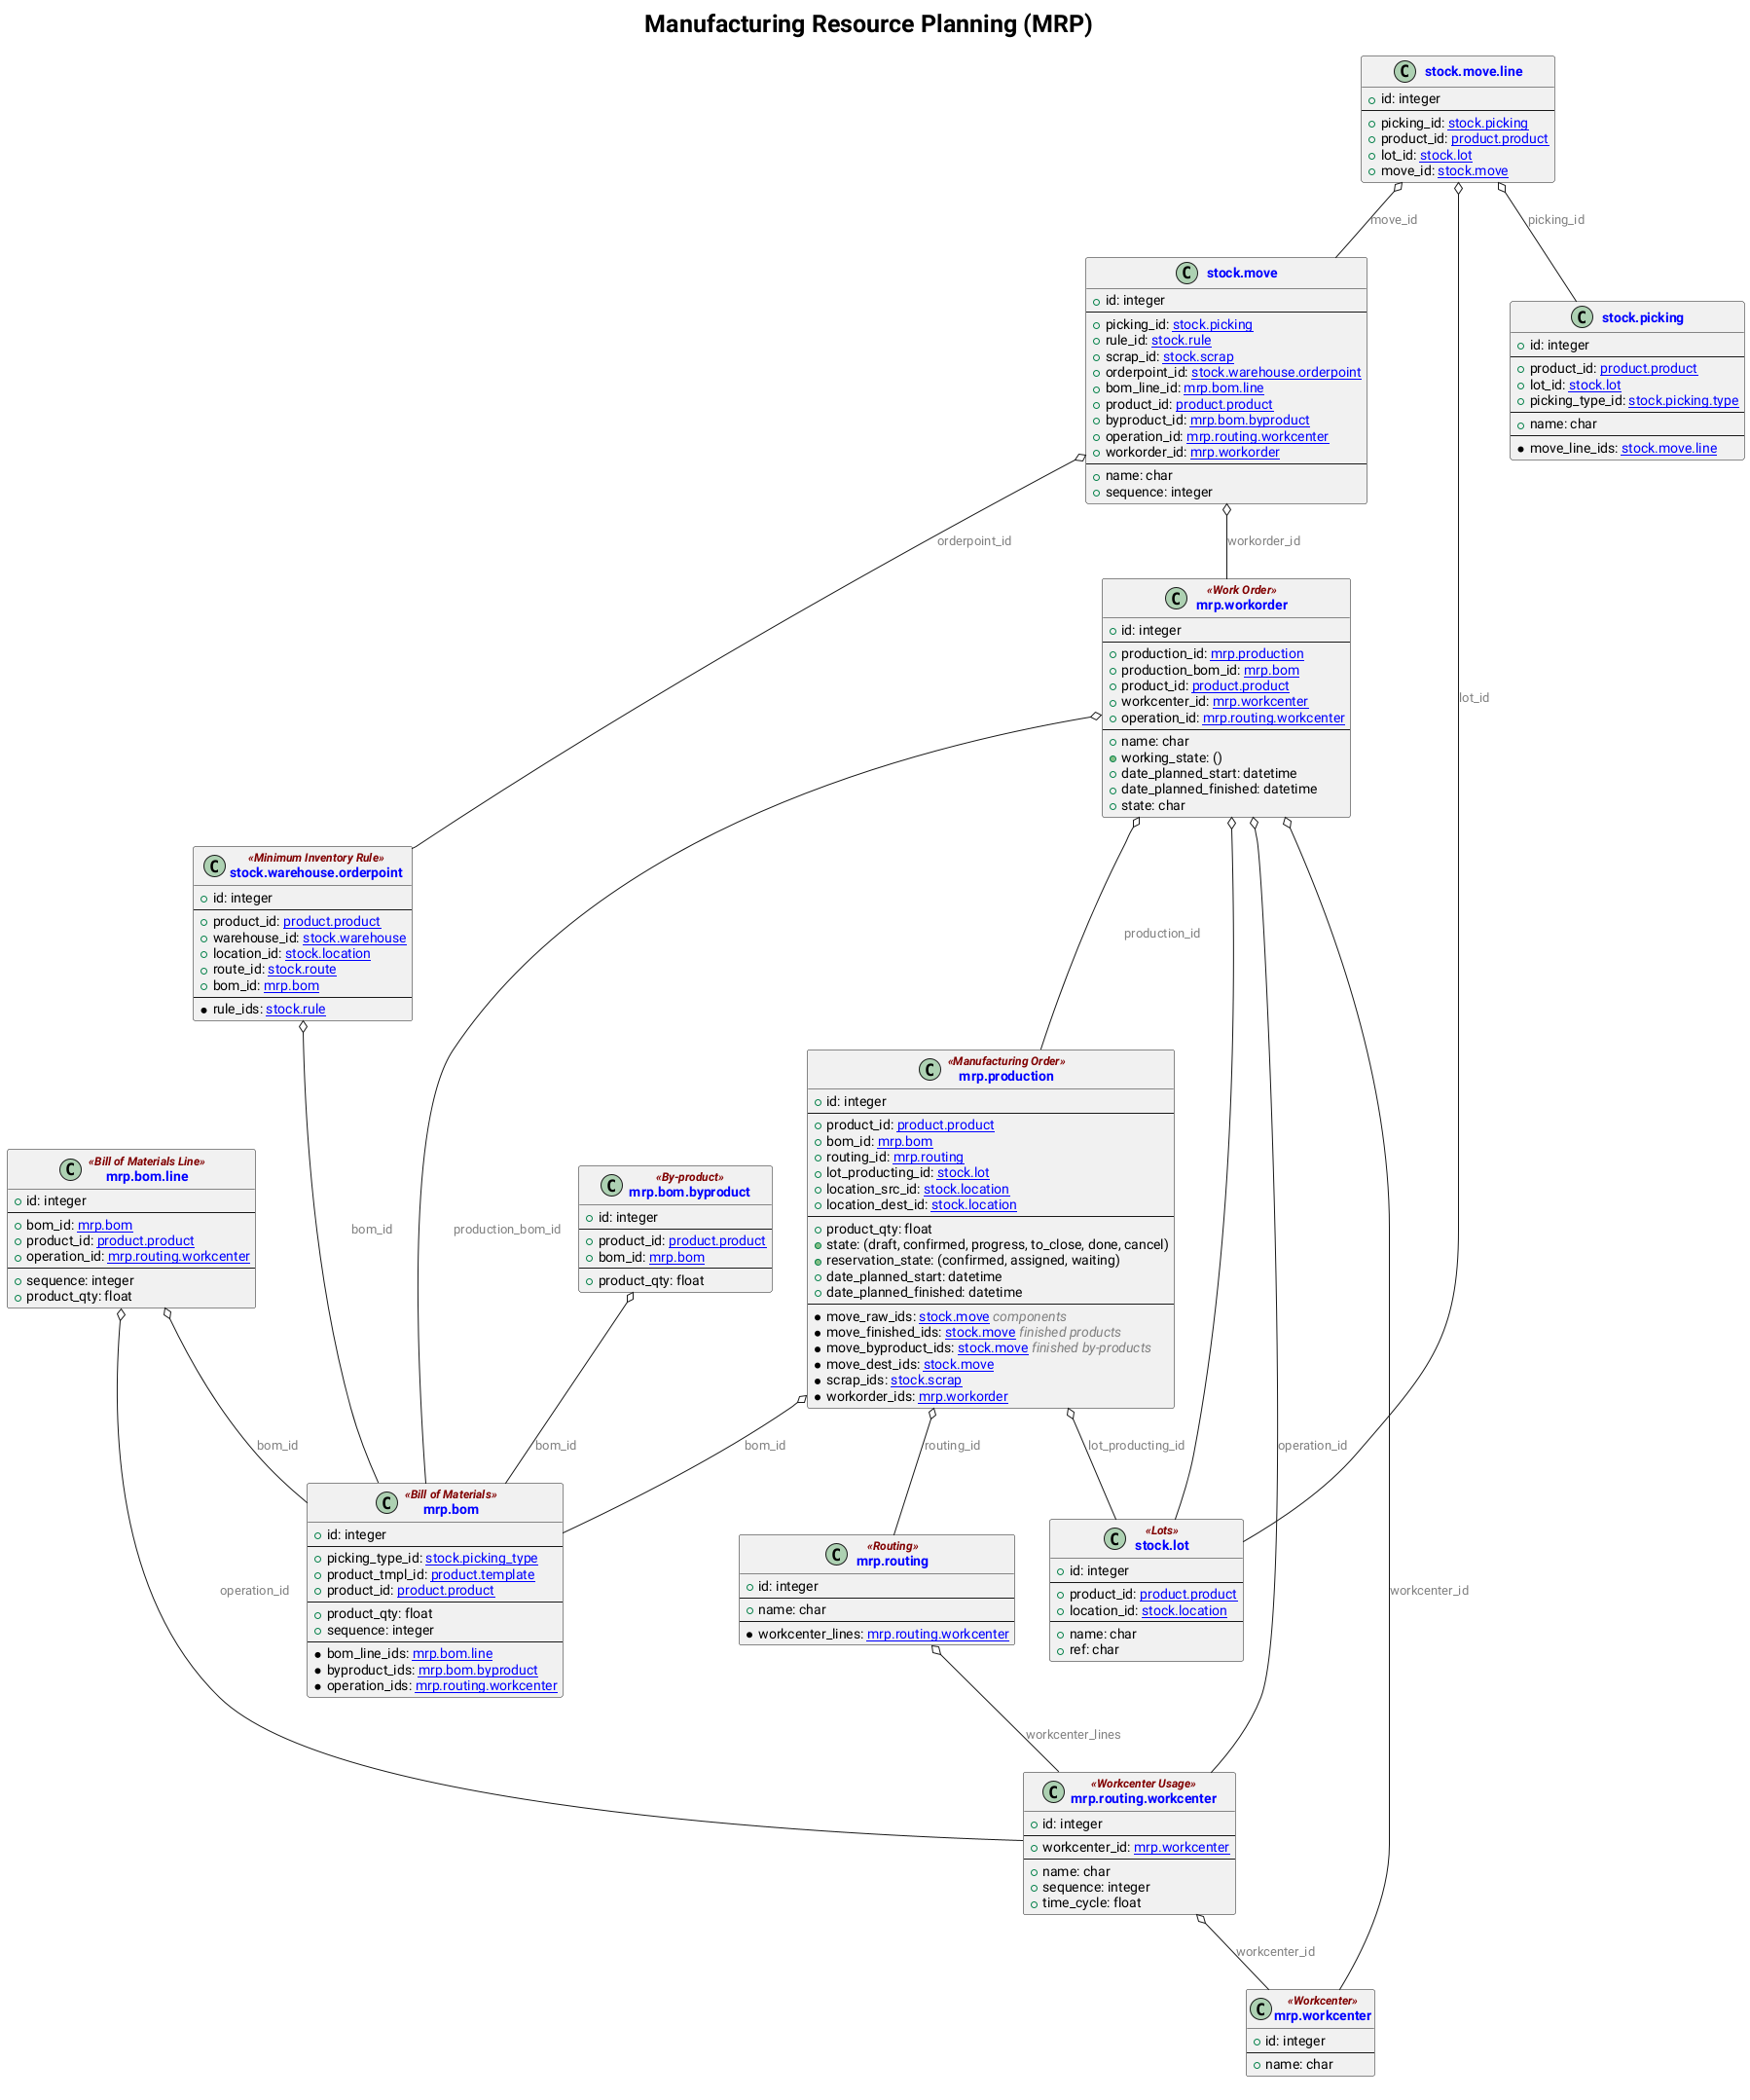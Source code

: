 @startuml

set separator none

!define comment(comment) <color:gray><i>Comment</i></color>
!define custom(value) <color:red>value</color>
!define computed(value) <color:green>value</color>
!define related(value) <color:purple>value</color>
!define descr(value) <color:gray><i>value</i></color>

skinparam defaultFontName "Roboto"

skinparam TitleFontName "Roboto"
skinparam TitleFontSize 25

skinparam FooterFontSize 10
skinparam FooterFontName "Roboto"
skinparam FooterFontColor "Red"

skinparam ArrowFontName "Roboto"
skinparam ArrowFontColor Grey

skinparam ClassStereotypeFontColor Maroon
skinparam ClassStereotypeFontStyle Bold, Italic
skinparam ClassFontColor Blue
skinparam ClassFontStyle Bold

title Manufacturing Resource Planning (MRP)
footer Odoo v17

class mrp.production <<Manufacturing Order>> {
    +id: integer
    --
    +product_id: [[product.product]]
    +bom_id: [[mrp.bom]]
    +routing_id: [[mrp.routing]]
    +lot_producting_id: [[stock.lot]]
    +location_src_id: [[stock.location]]
    +location_dest_id: [[stock.location]]
    --
    +product_qty: float
    +state: (draft, confirmed, progress, to_close, done, cancel)
    +reservation_state: (confirmed, assigned, waiting)
    +date_planned_start: datetime
    +date_planned_finished: datetime
    --
    *move_raw_ids: [[stock.move]] descr(components)
    *move_finished_ids: [[stock.move]] descr(finished products)
    *move_byproduct_ids: [[stock.move]] descr(finished by-products)
    *move_dest_ids: [[stock.move]]
    *scrap_ids: [[stock.scrap]]
    *workorder_ids: [[mrp.workorder]]
}

class mrp.bom <<Bill of Materials>> {
    +id: integer
    --
    +picking_type_id: [[stock.picking_type]]
    +product_tmpl_id: [[product.template]]
    +product_id: [[product.product]]
    --
    +product_qty: float
    +sequence: integer
    --
    *bom_line_ids: [[mrp.bom.line]]
    *byproduct_ids: [[mrp.bom.byproduct]]
    *operation_ids: [[mrp.routing.workcenter]]
}

class mrp.bom.line <<Bill of Materials Line>> {
    +id: integer
    --
    +bom_id: [[mrp.bom]]
    +product_id: [[product.product]]
    +operation_id: [[mrp.routing.workcenter]]
    --
    +sequence: integer
    +product_qty: float
}

class mrp.routing <<Routing>> {
    +id: integer
    --
    +name: char
    --
    *workcenter_lines: [[mrp.routing.workcenter]]
}

class mrp.routing.workcenter <<Workcenter Usage>> {
    +id: integer
    --
    +workcenter_id: [[mrp.workcenter]]
    --
    +name: char
    +sequence: integer
    +time_cycle: float
}

class mrp.workcenter <<Workcenter>> {
    +id: integer
    --
    +name: char
}

class mrp.bom.byproduct <<By-product>> {
    +id: integer
    --
    +product_id: [[product.product]]
    +bom_id: [[mrp.bom]]
    --
    +product_qty: float
}

class mrp.workorder <<Work Order>> {
    +id: integer
    --
    +production_id: [[mrp.production]]
    +production_bom_id: [[mrp.bom]]
    +product_id: [[product.product]]
    +workcenter_id: [[mrp.workcenter]]
    +operation_id: [[mrp.routing.workcenter]]
    --
    +name: char
    +working_state: ()
    +date_planned_start: datetime
    +date_planned_finished: datetime
    +state: char
}

class stock.move {
    +id: integer
    --
    +picking_id: [[stock.picking]]
    +rule_id: [[stock.rule]]
    +scrap_id: [[stock.scrap]]
    +orderpoint_id: [[stock.warehouse.orderpoint]]
    +bom_line_id: [[mrp.bom.line]]
    +product_id: [[product.product]]
    +byproduct_id: [[mrp.bom.byproduct]]
    +operation_id: [[mrp.routing.workcenter]]
    +workorder_id: [[mrp.workorder]]
    --
    +name: char
    +sequence: integer
}

class stock.move.line {
    +id: integer
    --
    +picking_id: [[stock.picking]]
    +product_id: [[product.product]]
    +lot_id: [[stock.lot]]
    +move_id: [[stock.move]]
}

class stock.picking {
    +id: integer
    --
    +product_id: [[product.product]]
    +lot_id: [[stock.lot]]
    +picking_type_id: [[stock.picking.type]]
    --
    +name: char
    --
    *move_line_ids: [[stock.move.line]]
}

class stock.warehouse.orderpoint <<Minimum Inventory Rule>>{
    +id: integer
    --
    +product_id: [[product.product]]
    +warehouse_id: [[stock.warehouse]]
    +location_id: [[stock.location]]
    +route_id: [[stock.route]]
    +bom_id: [[mrp.bom]]
    --
    *rule_ids: [[stock.rule]]
}

class stock.lot <<Lots>> {
    +id: integer
    --
    +product_id: [[product.product]]
    +location_id: [[stock.location]]
    --
    +name: char
    +ref: char
}

mrp.production o-- mrp.bom : bom_id
mrp.production o-- mrp.routing : routing_id

mrp.bom.line o-- mrp.routing.workcenter : operation_id
mrp.bom.line o-- mrp.bom : bom_id

mrp.routing o-- mrp.routing.workcenter : workcenter_lines

mrp.routing.workcenter o-- mrp.workcenter : workcenter_id

mrp.bom.byproduct o-- mrp.bom: bom_id

mrp.workorder o-- mrp.workcenter : workcenter_id
mrp.workorder o-- mrp.bom : production_bom_id
mrp.workorder o-- stock.lot
mrp.workorder o-- mrp.production : production_id
mrp.workorder o-- mrp.routing.workcenter : operation_id

mrp.production o-- stock.lot : lot_producting_id

stock.move o-- stock.warehouse.orderpoint: orderpoint_id
stock.move o-- mrp.workorder: workorder_id

stock.move.line o-- stock.move : move_id
stock.move.line o-- stock.lot : lot_id
stock.move.line o-- stock.picking : picking_id

stock.warehouse.orderpoint o-- mrp.bom : bom_id

@enduml
